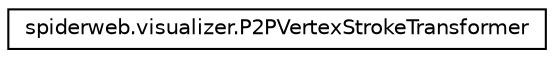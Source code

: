 digraph G
{
  edge [fontname="Helvetica",fontsize="10",labelfontname="Helvetica",labelfontsize="10"];
  node [fontname="Helvetica",fontsize="10",shape=record];
  rankdir=LR;
  Node1 [label="spiderweb.visualizer.P2PVertexStrokeTransformer",height=0.2,width=0.4,color="black", fillcolor="white", style="filled",URL="$classspiderweb_1_1visualizer_1_1_p2_p_vertex_stroke_transformer.html"];
}
